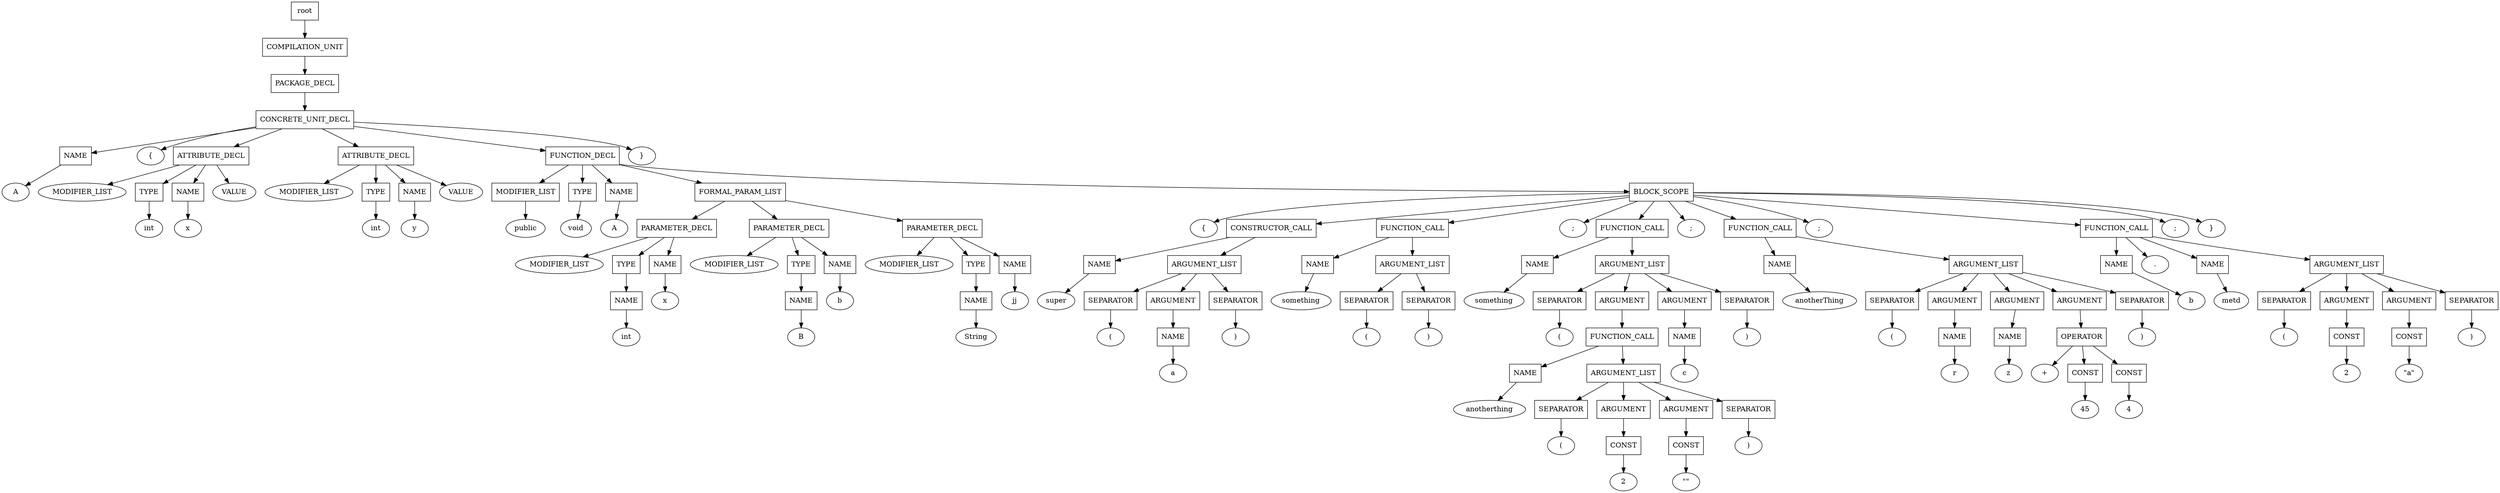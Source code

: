 digraph G {
	splines="TRUE";
	n_0 [label="root", shape="rectangle"]
	n_0 -> n_1
	n_1 [label="COMPILATION_UNIT", shape="rectangle"]
	n_1 -> n_2
	n_2 [label="PACKAGE_DECL", shape="rectangle"]
	n_2 -> n_3
	n_3 [label="CONCRETE_UNIT_DECL", shape="rectangle"]
	n_3 -> n_4
	n_4 [label="NAME", shape="rectangle"]
	n_4 -> n_10
	n_10 [label="A", shape="ellipse"]
	n_3 -> n_5
	n_5 [label="{", shape="ellipse"]
	n_3 -> n_6
	n_6 [label="ATTRIBUTE_DECL", shape="rectangle"]
	n_6 -> n_11
	n_11 [label="MODIFIER_LIST", shape="ellipse"]
	n_6 -> n_12
	n_12 [label="TYPE", shape="rectangle"]
	n_12 -> n_24
	n_24 [label="int", shape="ellipse"]
	n_6 -> n_13
	n_13 [label="NAME", shape="rectangle"]
	n_13 -> n_25
	n_25 [label="x", shape="ellipse"]
	n_6 -> n_14
	n_14 [label="VALUE", shape="ellipse"]
	n_3 -> n_7
	n_7 [label="ATTRIBUTE_DECL", shape="rectangle"]
	n_7 -> n_15
	n_15 [label="MODIFIER_LIST", shape="ellipse"]
	n_7 -> n_16
	n_16 [label="TYPE", shape="rectangle"]
	n_16 -> n_26
	n_26 [label="int", shape="ellipse"]
	n_7 -> n_17
	n_17 [label="NAME", shape="rectangle"]
	n_17 -> n_27
	n_27 [label="y", shape="ellipse"]
	n_7 -> n_18
	n_18 [label="VALUE", shape="ellipse"]
	n_3 -> n_8
	n_8 [label="FUNCTION_DECL", shape="rectangle"]
	n_8 -> n_19
	n_19 [label="MODIFIER_LIST", shape="rectangle"]
	n_19 -> n_28
	n_28 [label="public", shape="ellipse"]
	n_8 -> n_20
	n_20 [label="TYPE", shape="rectangle"]
	n_20 -> n_29
	n_29 [label="void", shape="ellipse"]
	n_8 -> n_21
	n_21 [label="NAME", shape="rectangle"]
	n_21 -> n_30
	n_30 [label="A", shape="ellipse"]
	n_8 -> n_22
	n_22 [label="FORMAL_PARAM_LIST", shape="rectangle"]
	n_22 -> n_31
	n_31 [label="PARAMETER_DECL", shape="rectangle"]
	n_31 -> n_45
	n_45 [label="MODIFIER_LIST", shape="ellipse"]
	n_31 -> n_46
	n_46 [label="TYPE", shape="rectangle"]
	n_46 -> n_66
	n_66 [label="NAME", shape="rectangle"]
	n_66 -> n_96
	n_96 [label="int", shape="ellipse"]
	n_31 -> n_47
	n_47 [label="NAME", shape="rectangle"]
	n_47 -> n_67
	n_67 [label="x", shape="ellipse"]
	n_22 -> n_32
	n_32 [label="PARAMETER_DECL", shape="rectangle"]
	n_32 -> n_48
	n_48 [label="MODIFIER_LIST", shape="ellipse"]
	n_32 -> n_49
	n_49 [label="TYPE", shape="rectangle"]
	n_49 -> n_68
	n_68 [label="NAME", shape="rectangle"]
	n_68 -> n_97
	n_97 [label="B", shape="ellipse"]
	n_32 -> n_50
	n_50 [label="NAME", shape="rectangle"]
	n_50 -> n_69
	n_69 [label="b", shape="ellipse"]
	n_22 -> n_33
	n_33 [label="PARAMETER_DECL", shape="rectangle"]
	n_33 -> n_51
	n_51 [label="MODIFIER_LIST", shape="ellipse"]
	n_33 -> n_52
	n_52 [label="TYPE", shape="rectangle"]
	n_52 -> n_70
	n_70 [label="NAME", shape="rectangle"]
	n_70 -> n_98
	n_98 [label="String", shape="ellipse"]
	n_33 -> n_53
	n_53 [label="NAME", shape="rectangle"]
	n_53 -> n_71
	n_71 [label="jj", shape="ellipse"]
	n_8 -> n_23
	n_23 [label="BLOCK_SCOPE", shape="rectangle"]
	n_23 -> n_34
	n_34 [label="{", shape="ellipse"]
	n_23 -> n_35
	n_35 [label="CONSTRUCTOR_CALL", shape="rectangle"]
	n_35 -> n_54
	n_54 [label="NAME", shape="rectangle"]
	n_54 -> n_72
	n_72 [label="super", shape="ellipse"]
	n_35 -> n_55
	n_55 [label="ARGUMENT_LIST", shape="rectangle"]
	n_55 -> n_73
	n_73 [label="SEPARATOR", shape="rectangle"]
	n_73 -> n_99
	n_99 [label="(", shape="ellipse"]
	n_55 -> n_74
	n_74 [label="ARGUMENT", shape="rectangle"]
	n_74 -> n_100
	n_100 [label="NAME", shape="rectangle"]
	n_100 -> n_117
	n_117 [label="a", shape="ellipse"]
	n_55 -> n_75
	n_75 [label="SEPARATOR", shape="rectangle"]
	n_75 -> n_101
	n_101 [label=")", shape="ellipse"]
	n_23 -> n_36
	n_36 [label="FUNCTION_CALL", shape="rectangle"]
	n_36 -> n_56
	n_56 [label="NAME", shape="rectangle"]
	n_56 -> n_76
	n_76 [label="something", shape="ellipse"]
	n_36 -> n_57
	n_57 [label="ARGUMENT_LIST", shape="rectangle"]
	n_57 -> n_77
	n_77 [label="SEPARATOR", shape="rectangle"]
	n_77 -> n_102
	n_102 [label="(", shape="ellipse"]
	n_57 -> n_78
	n_78 [label="SEPARATOR", shape="rectangle"]
	n_78 -> n_103
	n_103 [label=")", shape="ellipse"]
	n_23 -> n_37
	n_37 [label=";", shape="ellipse"]
	n_23 -> n_38
	n_38 [label="FUNCTION_CALL", shape="rectangle"]
	n_38 -> n_58
	n_58 [label="NAME", shape="rectangle"]
	n_58 -> n_79
	n_79 [label="something", shape="ellipse"]
	n_38 -> n_59
	n_59 [label="ARGUMENT_LIST", shape="rectangle"]
	n_59 -> n_80
	n_80 [label="SEPARATOR", shape="rectangle"]
	n_80 -> n_104
	n_104 [label="(", shape="ellipse"]
	n_59 -> n_81
	n_81 [label="ARGUMENT", shape="rectangle"]
	n_81 -> n_105
	n_105 [label="FUNCTION_CALL", shape="rectangle"]
	n_105 -> n_118
	n_118 [label="NAME", shape="rectangle"]
	n_118 -> n_128
	n_128 [label="anotherthing", shape="ellipse"]
	n_105 -> n_119
	n_119 [label="ARGUMENT_LIST", shape="rectangle"]
	n_119 -> n_129
	n_129 [label="SEPARATOR", shape="rectangle"]
	n_129 -> n_135
	n_135 [label="(", shape="ellipse"]
	n_119 -> n_130
	n_130 [label="ARGUMENT", shape="rectangle"]
	n_130 -> n_136
	n_136 [label="CONST", shape="rectangle"]
	n_136 -> n_139
	n_139 [label="2", shape="ellipse"]
	n_119 -> n_131
	n_131 [label="ARGUMENT", shape="rectangle"]
	n_131 -> n_137
	n_137 [label="CONST", shape="rectangle"]
	n_137 -> n_140
	n_140 [label="\"\"", shape="ellipse"]
	n_119 -> n_132
	n_132 [label="SEPARATOR", shape="rectangle"]
	n_132 -> n_138
	n_138 [label=")", shape="ellipse"]
	n_59 -> n_82
	n_82 [label="ARGUMENT", shape="rectangle"]
	n_82 -> n_106
	n_106 [label="NAME", shape="rectangle"]
	n_106 -> n_120
	n_120 [label="c", shape="ellipse"]
	n_59 -> n_83
	n_83 [label="SEPARATOR", shape="rectangle"]
	n_83 -> n_107
	n_107 [label=")", shape="ellipse"]
	n_23 -> n_39
	n_39 [label=";", shape="ellipse"]
	n_23 -> n_40
	n_40 [label="FUNCTION_CALL", shape="rectangle"]
	n_40 -> n_60
	n_60 [label="NAME", shape="rectangle"]
	n_60 -> n_84
	n_84 [label="anotherThing", shape="ellipse"]
	n_40 -> n_61
	n_61 [label="ARGUMENT_LIST", shape="rectangle"]
	n_61 -> n_85
	n_85 [label="SEPARATOR", shape="rectangle"]
	n_85 -> n_108
	n_108 [label="(", shape="ellipse"]
	n_61 -> n_86
	n_86 [label="ARGUMENT", shape="rectangle"]
	n_86 -> n_109
	n_109 [label="NAME", shape="rectangle"]
	n_109 -> n_121
	n_121 [label="r", shape="ellipse"]
	n_61 -> n_87
	n_87 [label="ARGUMENT", shape="rectangle"]
	n_87 -> n_110
	n_110 [label="NAME", shape="rectangle"]
	n_110 -> n_122
	n_122 [label="z", shape="ellipse"]
	n_61 -> n_88
	n_88 [label="ARGUMENT", shape="rectangle"]
	n_88 -> n_111
	n_111 [label="OPERATOR", shape="rectangle"]
	n_111 -> n_123
	n_123 [label="+", shape="ellipse"]
	n_111 -> n_124
	n_124 [label="CONST", shape="rectangle"]
	n_124 -> n_133
	n_133 [label="45", shape="ellipse"]
	n_111 -> n_125
	n_125 [label="CONST", shape="rectangle"]
	n_125 -> n_134
	n_134 [label="4", shape="ellipse"]
	n_61 -> n_89
	n_89 [label="SEPARATOR", shape="rectangle"]
	n_89 -> n_112
	n_112 [label=")", shape="ellipse"]
	n_23 -> n_41
	n_41 [label=";", shape="ellipse"]
	n_23 -> n_42
	n_42 [label="FUNCTION_CALL", shape="rectangle"]
	n_42 -> n_62
	n_62 [label="NAME", shape="rectangle"]
	n_62 -> n_90
	n_90 [label="b", shape="ellipse"]
	n_42 -> n_63
	n_63 [label=".", shape="ellipse"]
	n_42 -> n_64
	n_64 [label="NAME", shape="rectangle"]
	n_64 -> n_91
	n_91 [label="metd", shape="ellipse"]
	n_42 -> n_65
	n_65 [label="ARGUMENT_LIST", shape="rectangle"]
	n_65 -> n_92
	n_92 [label="SEPARATOR", shape="rectangle"]
	n_92 -> n_113
	n_113 [label="(", shape="ellipse"]
	n_65 -> n_93
	n_93 [label="ARGUMENT", shape="rectangle"]
	n_93 -> n_114
	n_114 [label="CONST", shape="rectangle"]
	n_114 -> n_126
	n_126 [label="2", shape="ellipse"]
	n_65 -> n_94
	n_94 [label="ARGUMENT", shape="rectangle"]
	n_94 -> n_115
	n_115 [label="CONST", shape="rectangle"]
	n_115 -> n_127
	n_127 [label="\"a\"", shape="ellipse"]
	n_65 -> n_95
	n_95 [label="SEPARATOR", shape="rectangle"]
	n_95 -> n_116
	n_116 [label=")", shape="ellipse"]
	n_23 -> n_43
	n_43 [label=";", shape="ellipse"]
	n_23 -> n_44
	n_44 [label="}", shape="ellipse"]
	n_3 -> n_9
	n_9 [label="}", shape="ellipse"]
}